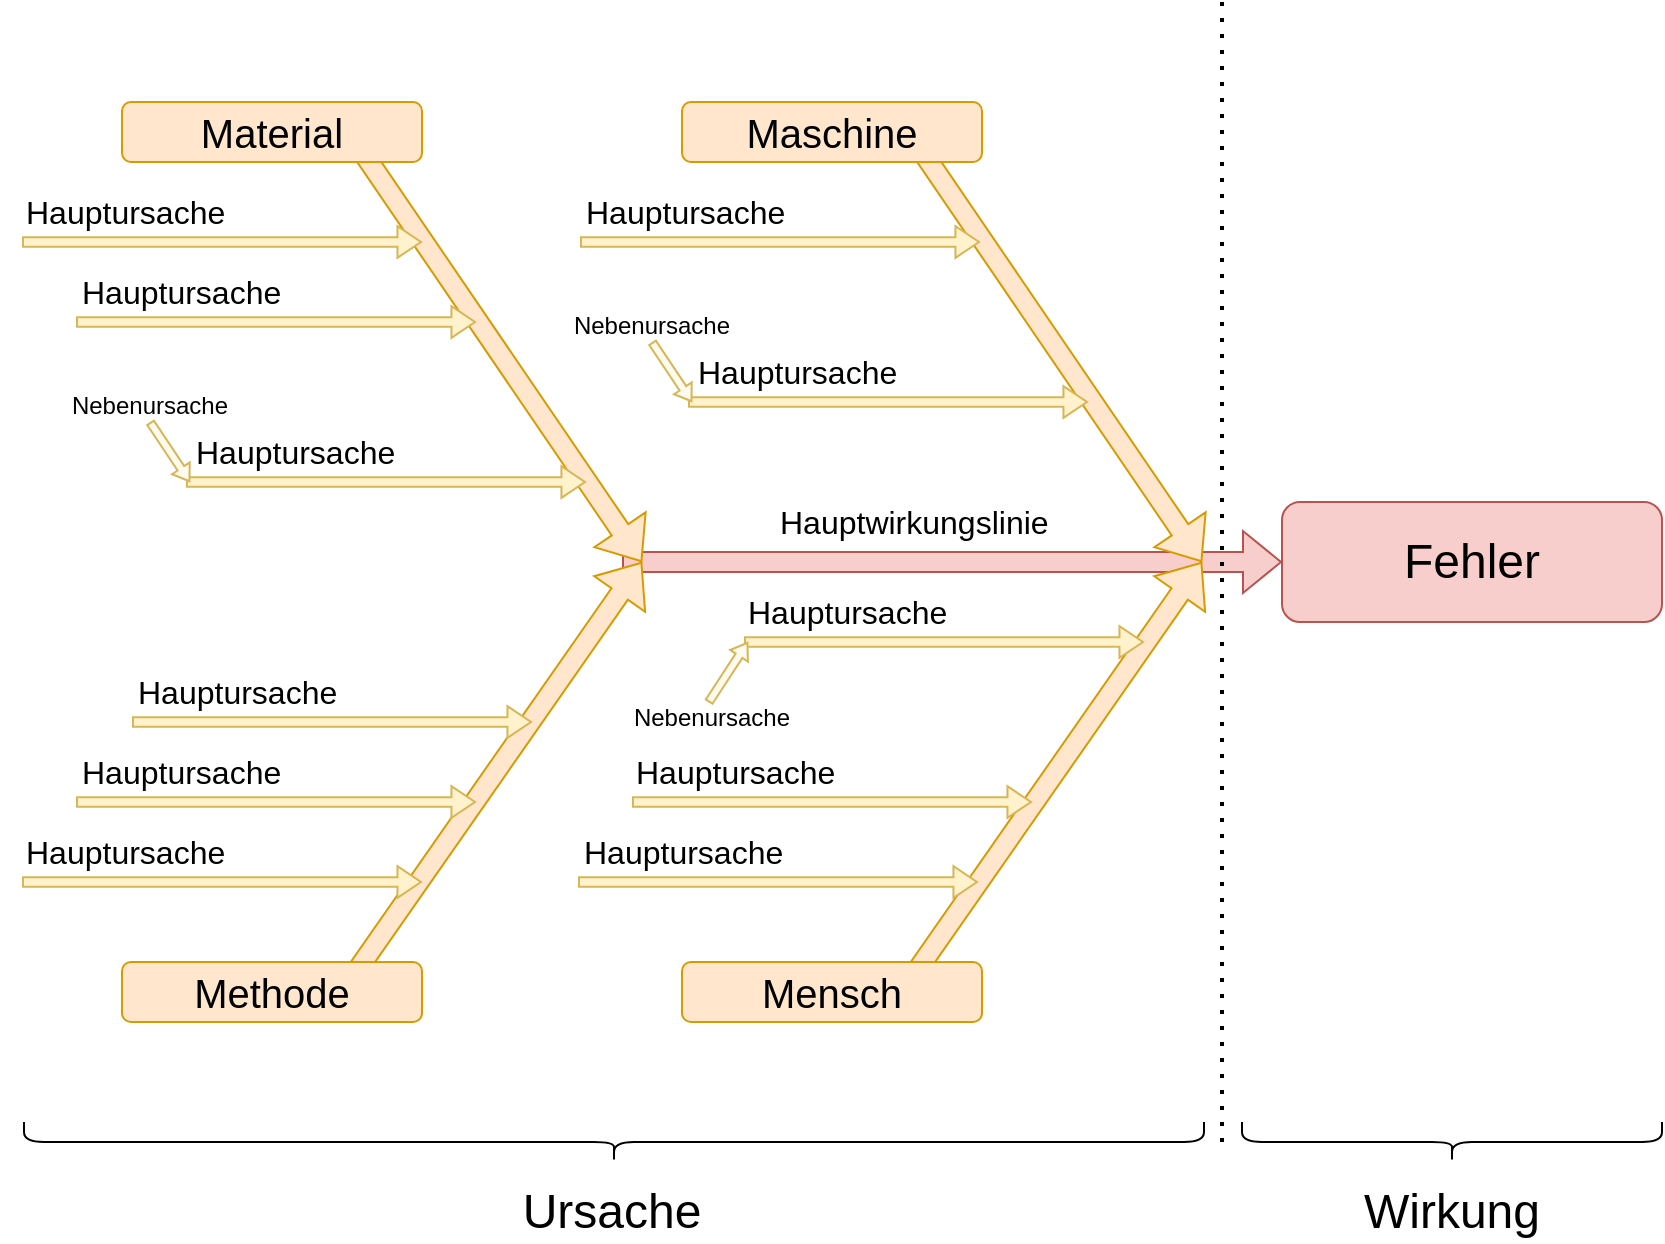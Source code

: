 <mxfile version="24.5.3" type="device">
  <diagram name="Seite-1" id="T95T-MAoptsZgxDkhdr3">
    <mxGraphModel dx="1554" dy="479" grid="1" gridSize="10" guides="1" tooltips="1" connect="1" arrows="1" fold="1" page="1" pageScale="1" pageWidth="827" pageHeight="1169" math="0" shadow="0">
      <root>
        <mxCell id="0" />
        <mxCell id="1" parent="0" />
        <mxCell id="CbMV93YRRMkIrPk-7vgo-9" value="&lt;font style=&quot;font-size: 24px;&quot;&gt;Fehler&lt;/font&gt;" style="rounded=1;whiteSpace=wrap;html=1;fillColor=#f8cecc;strokeColor=#b85450;glass=0;strokeWidth=1;shadow=0;" parent="1" vertex="1">
          <mxGeometry x="630" y="410" width="190" height="60" as="geometry" />
        </mxCell>
        <mxCell id="CbMV93YRRMkIrPk-7vgo-10" value="" style="endArrow=classic;html=1;rounded=0;entryX=0;entryY=0.5;entryDx=0;entryDy=0;spacing=2;strokeWidth=1;shape=flexArrow;startSize=6;endSize=6;fillColor=#f8cecc;strokeColor=#b85450;" parent="1" target="CbMV93YRRMkIrPk-7vgo-9" edge="1">
          <mxGeometry width="50" height="50" relative="1" as="geometry">
            <mxPoint x="300" y="440" as="sourcePoint" />
            <mxPoint x="340" y="430" as="targetPoint" />
          </mxGeometry>
        </mxCell>
        <mxCell id="CbMV93YRRMkIrPk-7vgo-11" value="" style="endArrow=classic;html=1;rounded=0;spacing=2;strokeWidth=1;shape=flexArrow;startSize=6;endSize=6;fillColor=#ffe6cc;strokeColor=#d79b00;" parent="1" edge="1">
          <mxGeometry width="50" height="50" relative="1" as="geometry">
            <mxPoint x="440" y="220" as="sourcePoint" />
            <mxPoint x="590" y="440" as="targetPoint" />
          </mxGeometry>
        </mxCell>
        <mxCell id="CbMV93YRRMkIrPk-7vgo-12" value="&lt;font style=&quot;font-size: 20px;&quot;&gt;Maschine&lt;/font&gt;" style="rounded=1;whiteSpace=wrap;html=1;fillColor=#ffe6cc;strokeColor=#d79b00;" parent="1" vertex="1">
          <mxGeometry x="330" y="210" width="150" height="30" as="geometry" />
        </mxCell>
        <mxCell id="CbMV93YRRMkIrPk-7vgo-25" value="" style="endArrow=classic;html=1;rounded=0;spacing=2;strokeWidth=1;shape=flexArrow;startSize=6;endSize=6;fillColor=#ffe6cc;strokeColor=#d79b00;" parent="1" edge="1">
          <mxGeometry width="50" height="50" relative="1" as="geometry">
            <mxPoint x="440" y="655" as="sourcePoint" />
            <mxPoint x="590" y="440" as="targetPoint" />
          </mxGeometry>
        </mxCell>
        <mxCell id="CbMV93YRRMkIrPk-7vgo-20" value="&lt;font style=&quot;font-size: 20px;&quot;&gt;Mensch&lt;/font&gt;" style="rounded=1;whiteSpace=wrap;html=1;fillColor=#ffe6cc;strokeColor=#d79b00;" parent="1" vertex="1">
          <mxGeometry x="330" y="640" width="150" height="30" as="geometry" />
        </mxCell>
        <mxCell id="CbMV93YRRMkIrPk-7vgo-29" value="" style="endArrow=classic;html=1;rounded=0;spacing=2;strokeWidth=1;shape=flexArrow;startSize=6;endSize=6;fillColor=#ffe6cc;strokeColor=#d79b00;" parent="1" edge="1">
          <mxGeometry width="50" height="50" relative="1" as="geometry">
            <mxPoint x="160" y="655" as="sourcePoint" />
            <mxPoint x="310" y="440" as="targetPoint" />
          </mxGeometry>
        </mxCell>
        <mxCell id="CbMV93YRRMkIrPk-7vgo-30" value="" style="endArrow=classic;html=1;rounded=0;spacing=2;strokeWidth=1;shape=flexArrow;startSize=6;endSize=6;fillColor=#ffe6cc;strokeColor=#d79b00;" parent="1" edge="1">
          <mxGeometry width="50" height="50" relative="1" as="geometry">
            <mxPoint x="160" y="220" as="sourcePoint" />
            <mxPoint x="310" y="440" as="targetPoint" />
          </mxGeometry>
        </mxCell>
        <mxCell id="CbMV93YRRMkIrPk-7vgo-14" value="&lt;font style=&quot;font-size: 20px;&quot;&gt;Material&lt;/font&gt;" style="rounded=1;whiteSpace=wrap;html=1;fillColor=#ffe6cc;strokeColor=#d79b00;" parent="1" vertex="1">
          <mxGeometry x="50" y="210" width="150" height="30" as="geometry" />
        </mxCell>
        <mxCell id="CbMV93YRRMkIrPk-7vgo-15" value="&lt;font style=&quot;font-size: 20px;&quot;&gt;Methode&lt;/font&gt;" style="rounded=1;whiteSpace=wrap;html=1;fillColor=#ffe6cc;strokeColor=#d79b00;" parent="1" vertex="1">
          <mxGeometry x="50" y="640" width="150" height="30" as="geometry" />
        </mxCell>
        <mxCell id="CbMV93YRRMkIrPk-7vgo-32" value="Hauptursache" style="text;html=1;align=left;verticalAlign=middle;whiteSpace=wrap;rounded=0;fontSize=16;" parent="1" vertex="1">
          <mxGeometry y="250" width="150" height="30" as="geometry" />
        </mxCell>
        <mxCell id="CbMV93YRRMkIrPk-7vgo-33" value="" style="endArrow=classic;html=1;rounded=0;fillColor=#fff2cc;strokeColor=#d6b656;shape=flexArrow;width=4.722;endSize=3.592;startSize=3;endWidth=10.077;" parent="1" edge="1">
          <mxGeometry width="50" height="50" relative="1" as="geometry">
            <mxPoint x="333" y="360" as="sourcePoint" />
            <mxPoint x="533" y="360" as="targetPoint" />
          </mxGeometry>
        </mxCell>
        <mxCell id="CbMV93YRRMkIrPk-7vgo-34" value="" style="endArrow=classic;html=1;rounded=0;shape=flexArrow;width=4;endSize=2.236;startSize=3;endWidth=5.581;fillColor=#FFFAED;strokeColor=#d6b656;" parent="1" edge="1">
          <mxGeometry width="50" height="50" relative="1" as="geometry">
            <mxPoint x="315" y="330" as="sourcePoint" />
            <mxPoint x="335" y="360" as="targetPoint" />
          </mxGeometry>
        </mxCell>
        <mxCell id="CbMV93YRRMkIrPk-7vgo-35" value="" style="endArrow=classic;html=1;rounded=0;fillColor=#fff2cc;strokeColor=#d6b656;shape=flexArrow;width=4.722;endSize=3.592;startSize=3;endWidth=10.077;" parent="1" edge="1">
          <mxGeometry width="50" height="50" relative="1" as="geometry">
            <mxPoint x="279" y="280" as="sourcePoint" />
            <mxPoint x="479" y="280" as="targetPoint" />
          </mxGeometry>
        </mxCell>
        <mxCell id="CbMV93YRRMkIrPk-7vgo-36" value="" style="endArrow=classic;html=1;rounded=0;fillColor=#fff2cc;strokeColor=#d6b656;shape=flexArrow;width=4.722;endSize=3.592;startSize=3;endWidth=10.077;" parent="1" edge="1">
          <mxGeometry width="50" height="50" relative="1" as="geometry">
            <mxPoint x="82" y="400" as="sourcePoint" />
            <mxPoint x="282" y="400" as="targetPoint" />
          </mxGeometry>
        </mxCell>
        <mxCell id="CbMV93YRRMkIrPk-7vgo-38" value="" style="endArrow=classic;html=1;rounded=0;fillColor=#fff2cc;strokeColor=#d6b656;shape=flexArrow;width=4.722;endSize=3.592;startSize=3;endWidth=10.077;" parent="1" edge="1">
          <mxGeometry width="50" height="50" relative="1" as="geometry">
            <mxPoint x="27" y="320" as="sourcePoint" />
            <mxPoint x="227" y="320" as="targetPoint" />
          </mxGeometry>
        </mxCell>
        <mxCell id="CbMV93YRRMkIrPk-7vgo-39" value="" style="endArrow=classic;html=1;rounded=0;fillColor=#fff2cc;strokeColor=#d6b656;shape=flexArrow;width=4.722;endSize=3.592;startSize=3;endWidth=10.077;" parent="1" edge="1">
          <mxGeometry width="50" height="50" relative="1" as="geometry">
            <mxPoint y="280" as="sourcePoint" />
            <mxPoint x="200" y="280" as="targetPoint" />
          </mxGeometry>
        </mxCell>
        <mxCell id="CbMV93YRRMkIrPk-7vgo-40" value="" style="endArrow=classic;html=1;rounded=0;fillColor=#fff2cc;strokeColor=#d6b656;shape=flexArrow;width=4.722;endSize=3.592;startSize=3;endWidth=10.077;" parent="1" edge="1">
          <mxGeometry width="50" height="50" relative="1" as="geometry">
            <mxPoint x="278" y="600" as="sourcePoint" />
            <mxPoint x="478" y="600" as="targetPoint" />
          </mxGeometry>
        </mxCell>
        <mxCell id="CbMV93YRRMkIrPk-7vgo-41" value="" style="endArrow=classic;html=1;rounded=0;fillColor=#fff2cc;strokeColor=#d6b656;shape=flexArrow;width=4.722;endSize=3.592;startSize=3;endWidth=10.077;" parent="1" edge="1">
          <mxGeometry width="50" height="50" relative="1" as="geometry">
            <mxPoint x="305" y="560" as="sourcePoint" />
            <mxPoint x="505" y="560" as="targetPoint" />
          </mxGeometry>
        </mxCell>
        <mxCell id="CbMV93YRRMkIrPk-7vgo-43" value="" style="endArrow=classic;html=1;rounded=0;fillColor=#fff2cc;strokeColor=#d6b656;shape=flexArrow;width=4.722;endSize=3.592;startSize=3;endWidth=10.077;" parent="1" edge="1">
          <mxGeometry width="50" height="50" relative="1" as="geometry">
            <mxPoint x="361" y="480" as="sourcePoint" />
            <mxPoint x="561" y="480" as="targetPoint" />
          </mxGeometry>
        </mxCell>
        <mxCell id="CbMV93YRRMkIrPk-7vgo-60" value="" style="endArrow=classic;html=1;rounded=0;fillColor=#fff2cc;strokeColor=#d6b656;shape=flexArrow;width=4.722;endSize=3.592;startSize=3;endWidth=10.077;" parent="1" edge="1">
          <mxGeometry width="50" height="50" relative="1" as="geometry">
            <mxPoint y="600" as="sourcePoint" />
            <mxPoint x="200" y="600" as="targetPoint" />
          </mxGeometry>
        </mxCell>
        <mxCell id="CbMV93YRRMkIrPk-7vgo-61" value="" style="endArrow=classic;html=1;rounded=0;fillColor=#fff2cc;strokeColor=#d6b656;shape=flexArrow;width=4.722;endSize=3.592;startSize=3;endWidth=10.077;" parent="1" edge="1">
          <mxGeometry width="50" height="50" relative="1" as="geometry">
            <mxPoint x="27" y="560" as="sourcePoint" />
            <mxPoint x="227" y="560" as="targetPoint" />
          </mxGeometry>
        </mxCell>
        <mxCell id="CbMV93YRRMkIrPk-7vgo-62" value="" style="endArrow=classic;html=1;rounded=0;fillColor=#fff2cc;strokeColor=#d6b656;shape=flexArrow;width=4.722;endSize=3.592;startSize=3;endWidth=10.077;" parent="1" edge="1">
          <mxGeometry width="50" height="50" relative="1" as="geometry">
            <mxPoint x="55" y="520" as="sourcePoint" />
            <mxPoint x="255" y="520" as="targetPoint" />
          </mxGeometry>
        </mxCell>
        <mxCell id="CbMV93YRRMkIrPk-7vgo-64" value="Hauptursache" style="text;html=1;align=left;verticalAlign=middle;whiteSpace=wrap;rounded=0;fontSize=16;" parent="1" vertex="1">
          <mxGeometry x="28" y="290" width="150" height="30" as="geometry" />
        </mxCell>
        <mxCell id="CbMV93YRRMkIrPk-7vgo-66" value="Hauptursache" style="text;html=1;align=left;verticalAlign=middle;whiteSpace=wrap;rounded=0;fontSize=16;" parent="1" vertex="1">
          <mxGeometry x="280" y="250" width="150" height="30" as="geometry" />
        </mxCell>
        <mxCell id="CbMV93YRRMkIrPk-7vgo-69" value="Hauptursache" style="text;html=1;align=left;verticalAlign=middle;whiteSpace=wrap;rounded=0;fontSize=16;" parent="1" vertex="1">
          <mxGeometry x="279" y="570" width="181" height="30" as="geometry" />
        </mxCell>
        <mxCell id="CbMV93YRRMkIrPk-7vgo-71" value="Hauptursache" style="text;html=1;align=left;verticalAlign=middle;whiteSpace=wrap;rounded=0;fontSize=16;" parent="1" vertex="1">
          <mxGeometry y="570" width="181" height="30" as="geometry" />
        </mxCell>
        <mxCell id="H4oSlPo-UG1qOk1EIgyw-1" value="" style="shape=curlyBracket;whiteSpace=wrap;html=1;rounded=1;flipH=1;labelPosition=right;verticalLabelPosition=middle;align=left;verticalAlign=middle;rotation=90;" parent="1" vertex="1">
          <mxGeometry x="286" y="435" width="20" height="590" as="geometry" />
        </mxCell>
        <mxCell id="H4oSlPo-UG1qOk1EIgyw-2" value="" style="shape=curlyBracket;whiteSpace=wrap;html=1;rounded=1;flipH=1;labelPosition=right;verticalLabelPosition=middle;align=left;verticalAlign=middle;rotation=90;" parent="1" vertex="1">
          <mxGeometry x="705" y="625" width="20" height="210" as="geometry" />
        </mxCell>
        <mxCell id="H4oSlPo-UG1qOk1EIgyw-3" value="Ursache" style="text;html=1;align=center;verticalAlign=middle;whiteSpace=wrap;rounded=0;fontSize=24;" parent="1" vertex="1">
          <mxGeometry x="265" y="750" width="60" height="30" as="geometry" />
        </mxCell>
        <mxCell id="H4oSlPo-UG1qOk1EIgyw-4" value="Wirkung" style="text;html=1;align=center;verticalAlign=middle;whiteSpace=wrap;rounded=0;fontSize=24;" parent="1" vertex="1">
          <mxGeometry x="685" y="750" width="60" height="30" as="geometry" />
        </mxCell>
        <mxCell id="H4oSlPo-UG1qOk1EIgyw-5" value="Hauptursache" style="text;html=1;align=left;verticalAlign=middle;whiteSpace=wrap;rounded=0;fontSize=16;" parent="1" vertex="1">
          <mxGeometry x="336" y="330" width="150" height="30" as="geometry" />
        </mxCell>
        <mxCell id="H4oSlPo-UG1qOk1EIgyw-6" value="Nebenursache" style="text;html=1;align=center;verticalAlign=middle;whiteSpace=wrap;rounded=0;fontSize=12;" parent="1" vertex="1">
          <mxGeometry x="240" y="307" width="150" height="30" as="geometry" />
        </mxCell>
        <mxCell id="H4oSlPo-UG1qOk1EIgyw-9" value="" style="endArrow=none;dashed=1;html=1;dashPattern=1 3;strokeWidth=2;rounded=0;" parent="1" edge="1">
          <mxGeometry width="50" height="50" relative="1" as="geometry">
            <mxPoint x="600" y="730" as="sourcePoint" />
            <mxPoint x="600" y="160" as="targetPoint" />
          </mxGeometry>
        </mxCell>
        <mxCell id="H4oSlPo-UG1qOk1EIgyw-10" value="" style="endArrow=classic;html=1;rounded=0;shape=flexArrow;width=4;endSize=2.236;startSize=3;endWidth=5.581;fillColor=#FFFAED;strokeColor=#d6b656;" parent="1" edge="1">
          <mxGeometry width="50" height="50" relative="1" as="geometry">
            <mxPoint x="64" y="370" as="sourcePoint" />
            <mxPoint x="84" y="400" as="targetPoint" />
          </mxGeometry>
        </mxCell>
        <mxCell id="H4oSlPo-UG1qOk1EIgyw-11" value="Hauptursache" style="text;html=1;align=left;verticalAlign=middle;whiteSpace=wrap;rounded=0;fontSize=16;" parent="1" vertex="1">
          <mxGeometry x="85" y="370" width="150" height="30" as="geometry" />
        </mxCell>
        <mxCell id="H4oSlPo-UG1qOk1EIgyw-12" value="Nebenursache" style="text;html=1;align=center;verticalAlign=middle;whiteSpace=wrap;rounded=0;fontSize=12;" parent="1" vertex="1">
          <mxGeometry x="-11" y="347" width="150" height="30" as="geometry" />
        </mxCell>
        <mxCell id="H4oSlPo-UG1qOk1EIgyw-13" value="Hauptursache" style="text;html=1;align=left;verticalAlign=middle;whiteSpace=wrap;rounded=0;fontSize=16;" parent="1" vertex="1">
          <mxGeometry x="28" y="530" width="181" height="30" as="geometry" />
        </mxCell>
        <mxCell id="H4oSlPo-UG1qOk1EIgyw-14" value="Hauptursache" style="text;html=1;align=left;verticalAlign=middle;whiteSpace=wrap;rounded=0;fontSize=16;" parent="1" vertex="1">
          <mxGeometry x="56" y="490" width="181" height="30" as="geometry" />
        </mxCell>
        <mxCell id="H4oSlPo-UG1qOk1EIgyw-15" value="Hauptursache" style="text;html=1;align=left;verticalAlign=middle;whiteSpace=wrap;rounded=0;fontSize=16;" parent="1" vertex="1">
          <mxGeometry x="305" y="530" width="181" height="30" as="geometry" />
        </mxCell>
        <mxCell id="H4oSlPo-UG1qOk1EIgyw-16" value="Hauptursache" style="text;html=1;align=left;verticalAlign=middle;whiteSpace=wrap;rounded=0;fontSize=16;" parent="1" vertex="1">
          <mxGeometry x="361" y="450" width="181" height="30" as="geometry" />
        </mxCell>
        <mxCell id="H4oSlPo-UG1qOk1EIgyw-17" value="Nebenursache" style="text;html=1;align=center;verticalAlign=middle;whiteSpace=wrap;rounded=0;fontSize=12;" parent="1" vertex="1">
          <mxGeometry x="270" y="503" width="150" height="30" as="geometry" />
        </mxCell>
        <mxCell id="H4oSlPo-UG1qOk1EIgyw-19" value="" style="endArrow=classic;html=1;rounded=0;shape=flexArrow;width=4;endSize=2.236;startSize=3;endWidth=5.581;fillColor=#FFFAED;strokeColor=#d6b656;exitX=0.102;exitY=0.006;exitDx=0;exitDy=0;exitPerimeter=0;" parent="1" edge="1">
          <mxGeometry width="50" height="50" relative="1" as="geometry">
            <mxPoint x="343.3" y="510.18" as="sourcePoint" />
            <mxPoint x="363" y="480" as="targetPoint" />
          </mxGeometry>
        </mxCell>
        <mxCell id="ksHuPcCpBLAD1zemUwso-1" value="Hauptwirkungslinie" style="text;html=1;align=left;verticalAlign=middle;whiteSpace=wrap;rounded=0;fontSize=16;" vertex="1" parent="1">
          <mxGeometry x="376.5" y="405" width="150" height="30" as="geometry" />
        </mxCell>
      </root>
    </mxGraphModel>
  </diagram>
</mxfile>
